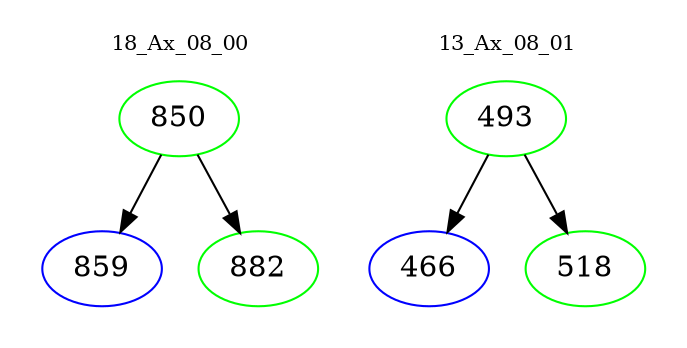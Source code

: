 digraph{
subgraph cluster_0 {
color = white
label = "18_Ax_08_00";
fontsize=10;
T0_850 [label="850", color="green"]
T0_850 -> T0_859 [color="black"]
T0_859 [label="859", color="blue"]
T0_850 -> T0_882 [color="black"]
T0_882 [label="882", color="green"]
}
subgraph cluster_1 {
color = white
label = "13_Ax_08_01";
fontsize=10;
T1_493 [label="493", color="green"]
T1_493 -> T1_466 [color="black"]
T1_466 [label="466", color="blue"]
T1_493 -> T1_518 [color="black"]
T1_518 [label="518", color="green"]
}
}
